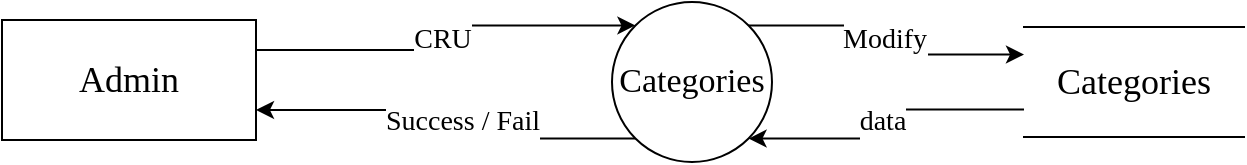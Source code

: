 <mxfile version="17.2.3" type="device"><diagram id="HeBkzXPH-GdMvk_lJBK_" name="Page-1"><mxGraphModel dx="1106" dy="653" grid="1" gridSize="10" guides="1" tooltips="1" connect="1" arrows="1" fold="1" page="1" pageScale="1" pageWidth="827" pageHeight="1169" background="none" math="0" shadow="0"><root><mxCell id="0"/><mxCell id="1" parent="0"/><mxCell id="6l1TLSjAQP7HA2U_qRRk-19" value="" style="edgeStyle=orthogonalEdgeStyle;rounded=0;orthogonalLoop=1;jettySize=auto;html=1;fontFamily=Times New Roman;fontSize=16;entryX=0.25;entryY=1;entryDx=0;entryDy=0;exitX=1;exitY=0;exitDx=0;exitDy=0;" parent="1" edge="1"><mxGeometry relative="1" as="geometry"><mxPoint x="660" y="100" as="targetPoint"/></mxGeometry></mxCell><mxCell id="6l1TLSjAQP7HA2U_qRRk-21" style="edgeStyle=orthogonalEdgeStyle;rounded=0;orthogonalLoop=1;jettySize=auto;html=1;exitX=0.75;exitY=1;exitDx=0;exitDy=0;entryX=1;entryY=1;entryDx=0;entryDy=0;fontFamily=Times New Roman;fontSize=16;" parent="1" edge="1"><mxGeometry relative="1" as="geometry"><Array as="points"><mxPoint x="720" y="247"/></Array><mxPoint x="720" y="100" as="sourcePoint"/></mxGeometry></mxCell><mxCell id="ppLeph98q2jPRG6dnW5D-12" value="&lt;font style=&quot;font-size: 18px&quot;&gt;Admin&lt;/font&gt;" style="rounded=0;whiteSpace=wrap;html=1;fontFamily=Times New Roman;" parent="1" vertex="1"><mxGeometry x="103" y="69" width="127" height="60" as="geometry"/></mxCell><mxCell id="ppLeph98q2jPRG6dnW5D-13" style="edgeStyle=orthogonalEdgeStyle;rounded=0;orthogonalLoop=1;jettySize=auto;elbow=vertical;html=1;exitX=1;exitY=0;exitDx=0;exitDy=0;entryX=0;entryY=0.25;entryDx=0;entryDy=0;fontSize=17;fontFamily=Times New Roman;" parent="1" source="ppLeph98q2jPRG6dnW5D-17" target="ppLeph98q2jPRG6dnW5D-20" edge="1"><mxGeometry relative="1" as="geometry"/></mxCell><mxCell id="ppLeph98q2jPRG6dnW5D-14" value="Modify" style="edgeLabel;html=1;align=center;verticalAlign=middle;resizable=0;points=[];fontSize=14;fontFamily=Times New Roman;" parent="ppLeph98q2jPRG6dnW5D-13" connectable="0" vertex="1"><mxGeometry x="-0.2" y="-1" relative="1" as="geometry"><mxPoint x="6" y="6" as="offset"/></mxGeometry></mxCell><mxCell id="ppLeph98q2jPRG6dnW5D-15" style="rounded=0;orthogonalLoop=1;jettySize=auto;html=1;exitX=0;exitY=1;exitDx=0;exitDy=0;entryX=1;entryY=0.75;entryDx=0;entryDy=0;fontSize=17;startArrow=none;startFill=0;endArrow=classic;endFill=1;edgeStyle=orthogonalEdgeStyle;fontFamily=Times New Roman;" parent="1" source="ppLeph98q2jPRG6dnW5D-17" target="ppLeph98q2jPRG6dnW5D-12" edge="1"><mxGeometry relative="1" as="geometry"><mxPoint x="273" y="9" as="targetPoint"/></mxGeometry></mxCell><mxCell id="ppLeph98q2jPRG6dnW5D-16" value="Success / Fail" style="edgeLabel;html=1;align=center;verticalAlign=middle;resizable=0;points=[];fontSize=14;fontFamily=Times New Roman;" parent="ppLeph98q2jPRG6dnW5D-15" connectable="0" vertex="1"><mxGeometry x="-0.523" y="-1" relative="1" as="geometry"><mxPoint x="-38" y="-8" as="offset"/></mxGeometry></mxCell><mxCell id="ppLeph98q2jPRG6dnW5D-17" value="&lt;p&gt;&lt;span style=&quot;line-height: 1.1&quot;&gt;&lt;font style=&quot;font-size: 17px&quot;&gt;Categories&lt;/font&gt;&lt;/span&gt;&lt;/p&gt;" style="ellipse;whiteSpace=wrap;html=1;aspect=fixed;shadow=0;sketch=0;rotation=0;fontFamily=Times New Roman;" parent="1" vertex="1"><mxGeometry x="408" y="60" width="80" height="80" as="geometry"/></mxCell><mxCell id="ppLeph98q2jPRG6dnW5D-18" style="edgeStyle=orthogonalEdgeStyle;rounded=0;orthogonalLoop=1;jettySize=auto;html=1;exitX=0;exitY=0.75;exitDx=0;exitDy=0;entryX=1;entryY=1;entryDx=0;entryDy=0;fontSize=17;elbow=vertical;fontFamily=Times New Roman;" parent="1" source="ppLeph98q2jPRG6dnW5D-20" target="ppLeph98q2jPRG6dnW5D-17" edge="1"><mxGeometry relative="1" as="geometry"/></mxCell><mxCell id="ppLeph98q2jPRG6dnW5D-19" value="data" style="edgeLabel;html=1;align=center;verticalAlign=middle;resizable=0;points=[];fontSize=14;fontFamily=Times New Roman;" parent="ppLeph98q2jPRG6dnW5D-18" connectable="0" vertex="1"><mxGeometry x="0.16" y="-2" relative="1" as="geometry"><mxPoint x="3" y="-7" as="offset"/></mxGeometry></mxCell><mxCell id="ppLeph98q2jPRG6dnW5D-20" value="&lt;font style=&quot;font-size: 18px&quot;&gt;Categories&lt;/font&gt;" style="shape=partialRectangle;whiteSpace=wrap;html=1;left=0;right=0;fillColor=default;rounded=0;shadow=0;glass=0;sketch=0;fontFamily=Times New Roman;fontSize=16;gradientColor=none;" parent="1" vertex="1"><mxGeometry x="614" y="72.5" width="110" height="55" as="geometry"/></mxCell><mxCell id="ppLeph98q2jPRG6dnW5D-21" style="rounded=0;orthogonalLoop=1;jettySize=auto;html=1;exitX=1;exitY=0.25;exitDx=0;exitDy=0;entryX=0;entryY=0;entryDx=0;entryDy=0;fontSize=17;startArrow=none;startFill=0;endArrow=classic;endFill=1;edgeStyle=orthogonalEdgeStyle;fontFamily=Times New Roman;" parent="1" source="ppLeph98q2jPRG6dnW5D-12" target="ppLeph98q2jPRG6dnW5D-17" edge="1"><mxGeometry relative="1" as="geometry"><mxPoint x="193" y="-21" as="sourcePoint"/></mxGeometry></mxCell><mxCell id="ppLeph98q2jPRG6dnW5D-22" value="CRU" style="edgeLabel;html=1;align=center;verticalAlign=middle;resizable=0;points=[];fontSize=14;fontFamily=Times New Roman;" parent="ppLeph98q2jPRG6dnW5D-21" connectable="0" vertex="1"><mxGeometry x="0.559" y="1" relative="1" as="geometry"><mxPoint x="-52" y="8" as="offset"/></mxGeometry></mxCell></root></mxGraphModel></diagram></mxfile>